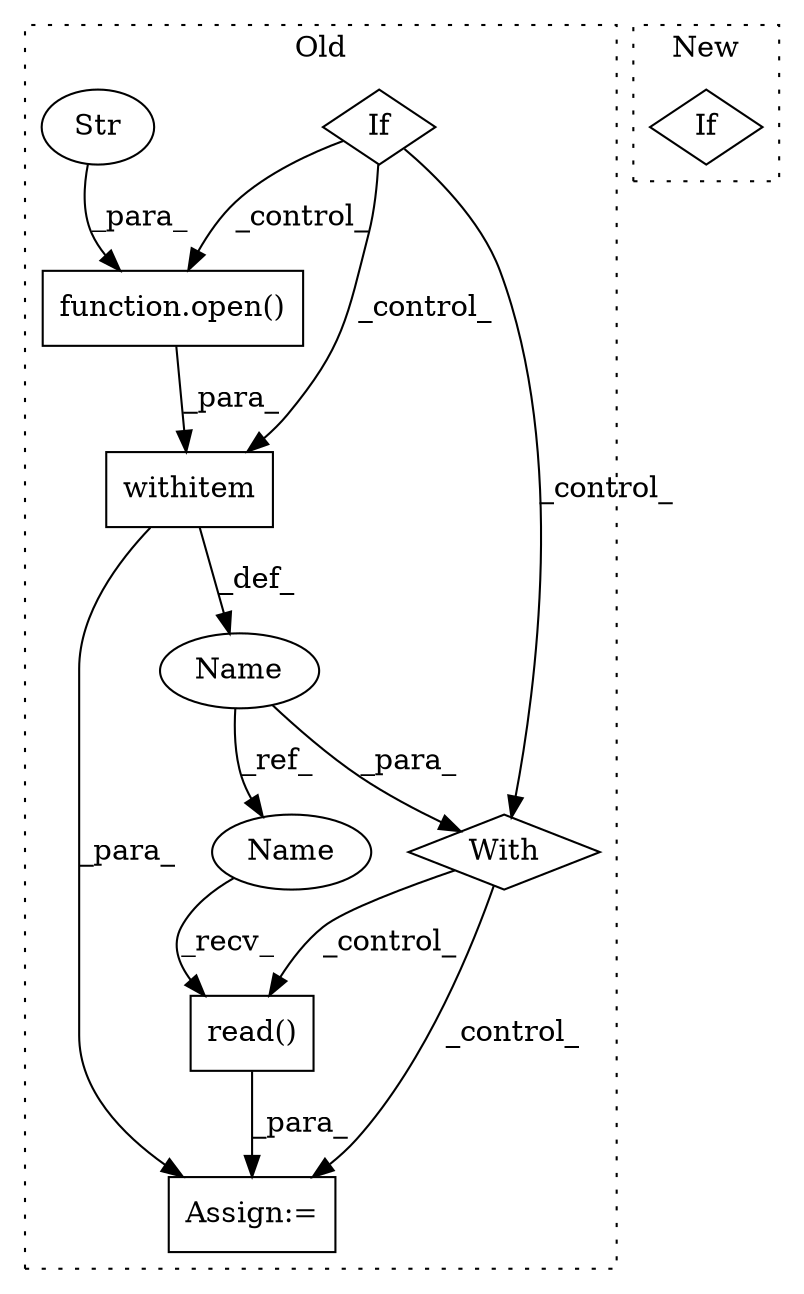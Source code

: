 digraph G {
subgraph cluster0 {
1 [label="read()" a="75" s="1854" l="11" shape="box"];
3 [label="Assign:=" a="68" s="1845" l="3" shape="box"];
4 [label="With" a="39" s="1785,1794" l="5,47" shape="diamond"];
5 [label="withitem" a="49" s="1790" l="4" shape="box"];
6 [label="Name" a="87" s="1815" l="4" shape="ellipse"];
7 [label="function.open()" a="75" s="1790,1810" l="5,1" shape="box"];
8 [label="Str" a="66" s="1807" l="3" shape="ellipse"];
9 [label="If" a="96" s="1738" l="3" shape="diamond"];
10 [label="Name" a="87" s="1854" l="4" shape="ellipse"];
label = "Old";
style="dotted";
}
subgraph cluster1 {
2 [label="If" a="96" s="1489" l="3" shape="diamond"];
label = "New";
style="dotted";
}
1 -> 3 [label="_para_"];
4 -> 3 [label="_control_"];
4 -> 1 [label="_control_"];
5 -> 6 [label="_def_"];
5 -> 3 [label="_para_"];
6 -> 10 [label="_ref_"];
6 -> 4 [label="_para_"];
7 -> 5 [label="_para_"];
8 -> 7 [label="_para_"];
9 -> 7 [label="_control_"];
9 -> 4 [label="_control_"];
9 -> 5 [label="_control_"];
10 -> 1 [label="_recv_"];
}